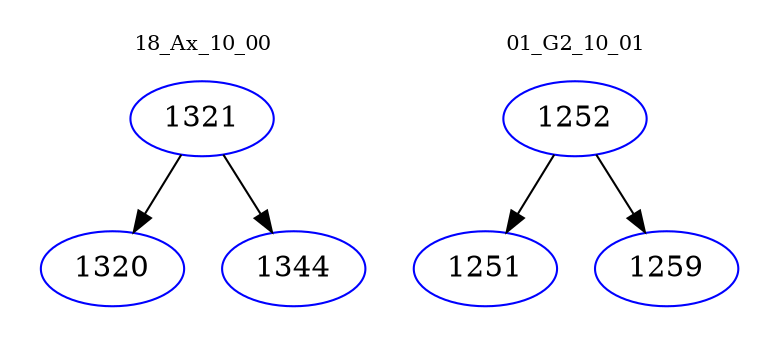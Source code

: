 digraph{
subgraph cluster_0 {
color = white
label = "18_Ax_10_00";
fontsize=10;
T0_1321 [label="1321", color="blue"]
T0_1321 -> T0_1320 [color="black"]
T0_1320 [label="1320", color="blue"]
T0_1321 -> T0_1344 [color="black"]
T0_1344 [label="1344", color="blue"]
}
subgraph cluster_1 {
color = white
label = "01_G2_10_01";
fontsize=10;
T1_1252 [label="1252", color="blue"]
T1_1252 -> T1_1251 [color="black"]
T1_1251 [label="1251", color="blue"]
T1_1252 -> T1_1259 [color="black"]
T1_1259 [label="1259", color="blue"]
}
}
